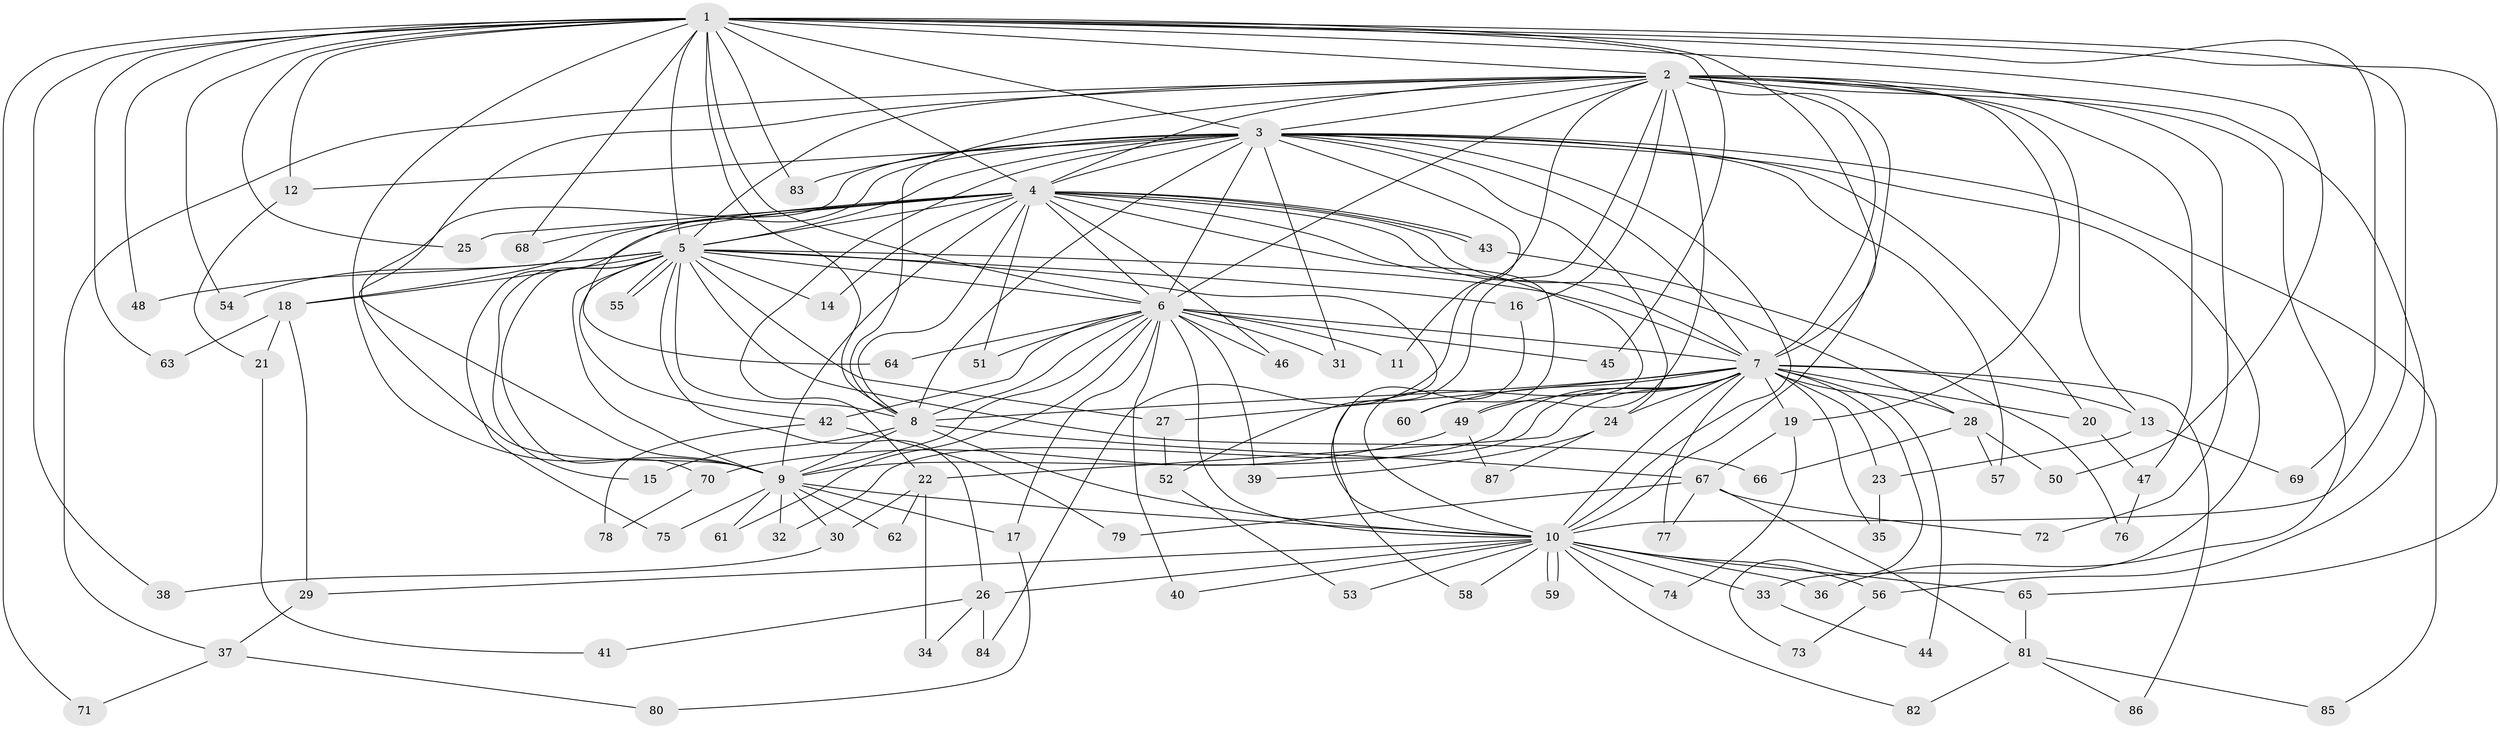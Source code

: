 // Generated by graph-tools (version 1.1) at 2025/14/03/09/25 04:14:17]
// undirected, 87 vertices, 199 edges
graph export_dot {
graph [start="1"]
  node [color=gray90,style=filled];
  1;
  2;
  3;
  4;
  5;
  6;
  7;
  8;
  9;
  10;
  11;
  12;
  13;
  14;
  15;
  16;
  17;
  18;
  19;
  20;
  21;
  22;
  23;
  24;
  25;
  26;
  27;
  28;
  29;
  30;
  31;
  32;
  33;
  34;
  35;
  36;
  37;
  38;
  39;
  40;
  41;
  42;
  43;
  44;
  45;
  46;
  47;
  48;
  49;
  50;
  51;
  52;
  53;
  54;
  55;
  56;
  57;
  58;
  59;
  60;
  61;
  62;
  63;
  64;
  65;
  66;
  67;
  68;
  69;
  70;
  71;
  72;
  73;
  74;
  75;
  76;
  77;
  78;
  79;
  80;
  81;
  82;
  83;
  84;
  85;
  86;
  87;
  1 -- 2;
  1 -- 3;
  1 -- 4;
  1 -- 5;
  1 -- 6;
  1 -- 7;
  1 -- 8;
  1 -- 9;
  1 -- 10;
  1 -- 12;
  1 -- 25;
  1 -- 38;
  1 -- 45;
  1 -- 48;
  1 -- 50;
  1 -- 54;
  1 -- 63;
  1 -- 65;
  1 -- 68;
  1 -- 69;
  1 -- 71;
  1 -- 83;
  2 -- 3;
  2 -- 4;
  2 -- 5;
  2 -- 6;
  2 -- 7;
  2 -- 8;
  2 -- 9;
  2 -- 10;
  2 -- 11;
  2 -- 13;
  2 -- 16;
  2 -- 19;
  2 -- 36;
  2 -- 37;
  2 -- 47;
  2 -- 49;
  2 -- 52;
  2 -- 56;
  2 -- 72;
  3 -- 4;
  3 -- 5;
  3 -- 6;
  3 -- 7;
  3 -- 8;
  3 -- 9;
  3 -- 10;
  3 -- 12;
  3 -- 20;
  3 -- 22;
  3 -- 24;
  3 -- 31;
  3 -- 33;
  3 -- 57;
  3 -- 64;
  3 -- 83;
  3 -- 84;
  3 -- 85;
  4 -- 5;
  4 -- 6;
  4 -- 7;
  4 -- 8;
  4 -- 9;
  4 -- 10;
  4 -- 14;
  4 -- 18;
  4 -- 25;
  4 -- 28;
  4 -- 43;
  4 -- 43;
  4 -- 46;
  4 -- 51;
  4 -- 60;
  4 -- 68;
  4 -- 75;
  5 -- 6;
  5 -- 7;
  5 -- 8;
  5 -- 9;
  5 -- 10;
  5 -- 14;
  5 -- 15;
  5 -- 16;
  5 -- 18;
  5 -- 26;
  5 -- 27;
  5 -- 42;
  5 -- 48;
  5 -- 54;
  5 -- 55;
  5 -- 55;
  5 -- 66;
  5 -- 70;
  6 -- 7;
  6 -- 8;
  6 -- 9;
  6 -- 10;
  6 -- 11;
  6 -- 17;
  6 -- 31;
  6 -- 39;
  6 -- 40;
  6 -- 42;
  6 -- 45;
  6 -- 46;
  6 -- 51;
  6 -- 61;
  6 -- 64;
  7 -- 8;
  7 -- 9;
  7 -- 10;
  7 -- 13;
  7 -- 19;
  7 -- 20;
  7 -- 22;
  7 -- 23;
  7 -- 24;
  7 -- 27;
  7 -- 28;
  7 -- 32;
  7 -- 35;
  7 -- 44;
  7 -- 49;
  7 -- 60;
  7 -- 73;
  7 -- 77;
  7 -- 86;
  8 -- 9;
  8 -- 10;
  8 -- 15;
  8 -- 67;
  9 -- 10;
  9 -- 17;
  9 -- 30;
  9 -- 32;
  9 -- 61;
  9 -- 62;
  9 -- 75;
  10 -- 26;
  10 -- 29;
  10 -- 33;
  10 -- 36;
  10 -- 40;
  10 -- 53;
  10 -- 56;
  10 -- 58;
  10 -- 59;
  10 -- 59;
  10 -- 65;
  10 -- 74;
  10 -- 82;
  12 -- 21;
  13 -- 23;
  13 -- 69;
  16 -- 58;
  17 -- 80;
  18 -- 21;
  18 -- 29;
  18 -- 63;
  19 -- 67;
  19 -- 74;
  20 -- 47;
  21 -- 41;
  22 -- 30;
  22 -- 34;
  22 -- 62;
  23 -- 35;
  24 -- 39;
  24 -- 87;
  26 -- 34;
  26 -- 41;
  26 -- 84;
  27 -- 52;
  28 -- 50;
  28 -- 57;
  28 -- 66;
  29 -- 37;
  30 -- 38;
  33 -- 44;
  37 -- 71;
  37 -- 80;
  42 -- 78;
  42 -- 79;
  43 -- 76;
  47 -- 76;
  49 -- 70;
  49 -- 87;
  52 -- 53;
  56 -- 73;
  65 -- 81;
  67 -- 72;
  67 -- 77;
  67 -- 79;
  67 -- 81;
  70 -- 78;
  81 -- 82;
  81 -- 85;
  81 -- 86;
}
